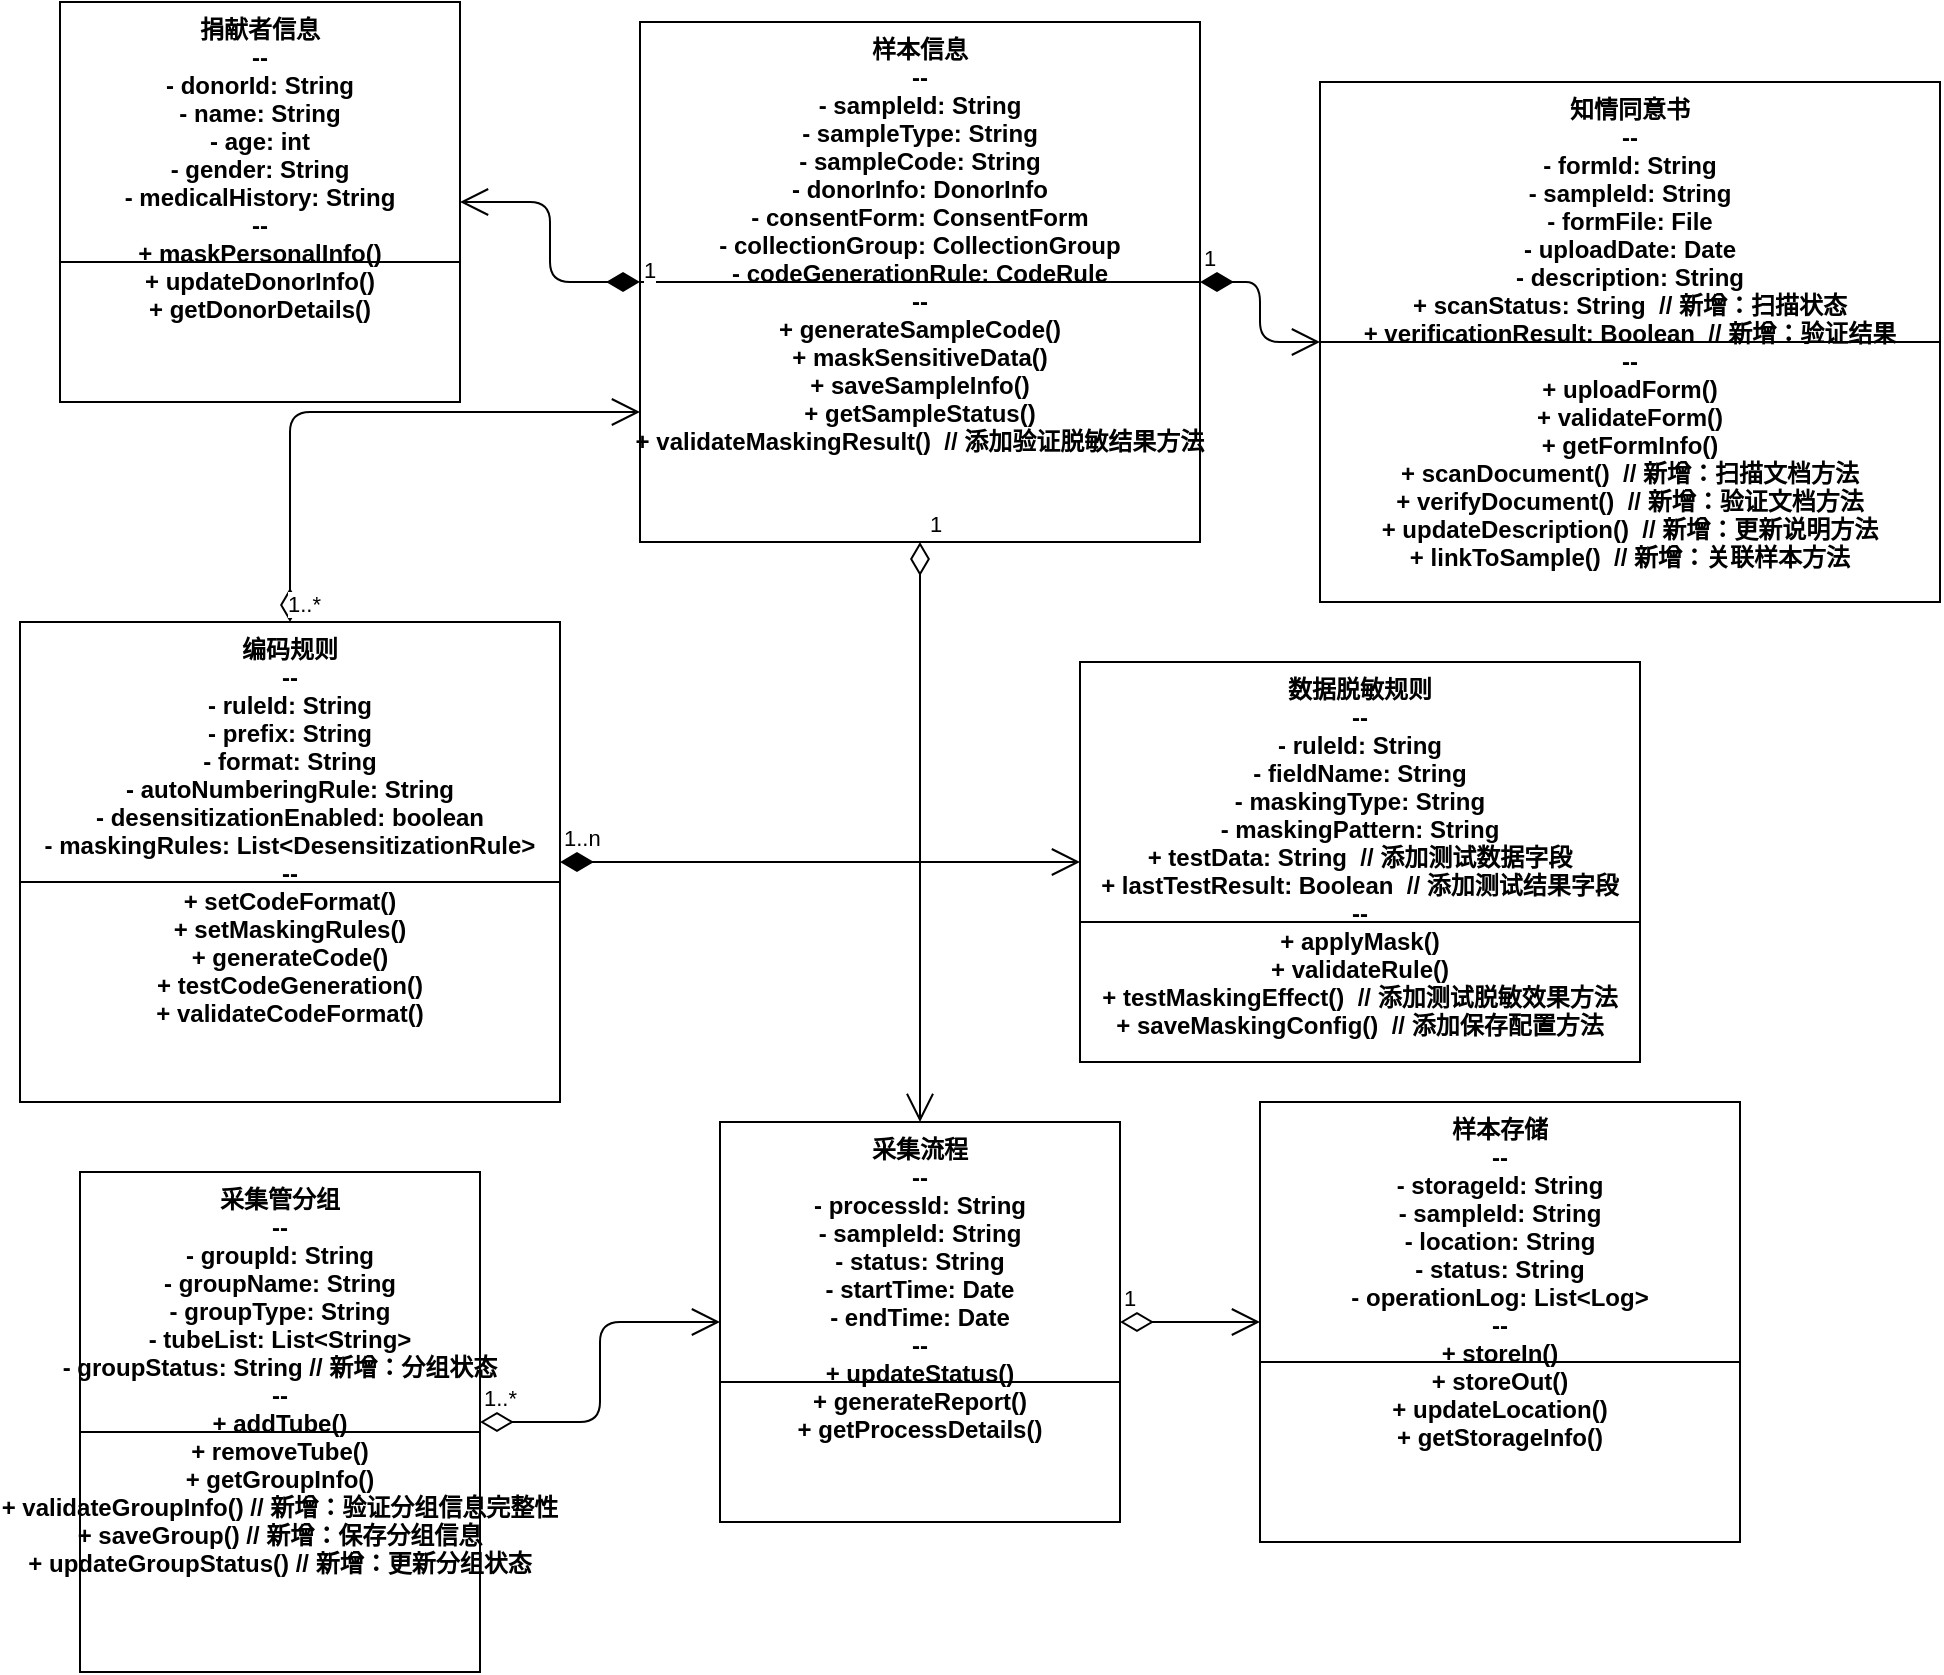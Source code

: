 <mxfile>
    <diagram id="sample-class-diagram" name="样本信息管理系统类图">
        <mxGraphModel dx="2445" dy="890" grid="1" gridSize="10" guides="1" tooltips="1" connect="1" arrows="1" fold="1" page="1" pageScale="1" pageWidth="827" pageHeight="1169" math="0" shadow="0">
            <root>
                <mxCell id="0"/>
                <mxCell id="1" parent="0"/>
                <mxCell id="SampleInfo" value="样本信息&#10;--&#10;- sampleId: String&#10;- sampleType: String&#10;- sampleCode: String&#10;- donorInfo: DonorInfo&#10;- consentForm: ConsentForm&#10;- collectionGroup: CollectionGroup&#10;- codeGenerationRule: CodeRule&#10;--&#10;+ generateSampleCode()&#10;+ maskSensitiveData()&#10;+ saveSampleInfo()&#10;+ getSampleStatus()&#10;+ validateMaskingResult()  // 添加验证脱敏结果方法" style="swimlane;fontStyle=1;align=center;verticalAlign=top;childLayout=stackLayout;horizontal=1;startSize=130;horizontalStack=0;resizeParent=1;resizeParentMax=0;resizeLast=0;collapsible=1;marginBottom=0;" parent="1" vertex="1">
                    <mxGeometry x="260" y="10" width="280" height="260" as="geometry"/>
                </mxCell>
                <mxCell id="DonorInfo" value="捐献者信息&#10;--&#10;- donorId: String&#10;- name: String&#10;- age: int&#10;- gender: String&#10;- medicalHistory: String&#10;--&#10;+ maskPersonalInfo()&#10;+ updateDonorInfo()&#10;+ getDonorDetails()" style="swimlane;fontStyle=1;align=center;verticalAlign=top;childLayout=stackLayout;horizontal=1;startSize=130;horizontalStack=0;resizeParent=1;resizeParentMax=0;resizeLast=0;collapsible=1;marginBottom=0;" parent="1" vertex="1">
                    <mxGeometry x="-30" width="200" height="200" as="geometry"/>
                </mxCell>
                <mxCell id="ConsentForm" value="知情同意书&#10;--&#10;- formId: String&#10;- sampleId: String&#10;- formFile: File&#10;- uploadDate: Date&#10;- description: String&#10;+ scanStatus: String  // 新增：扫描状态&#10;+ verificationResult: Boolean  // 新增：验证结果&#10;--&#10;+ uploadForm()&#10;+ validateForm()&#10;+ getFormInfo()&#10;+ scanDocument()  // 新增：扫描文档方法&#10;+ verifyDocument()  // 新增：验证文档方法&#10;+ updateDescription()  // 新增：更新说明方法&#10;+ linkToSample()  // 新增：关联样本方法" style="swimlane;fontStyle=1;align=center;verticalAlign=top;childLayout=stackLayout;horizontal=1;startSize=130;horizontalStack=0;resizeParent=1;resizeParentMax=0;resizeLast=0;collapsible=1;marginBottom=0;" parent="1" vertex="1">
                    <mxGeometry x="600" y="40" width="310" height="260" as="geometry"/>
                </mxCell>
                <mxCell id="CollectionProcess" value="采集流程&#10;--&#10;- processId: String&#10;- sampleId: String&#10;- status: String&#10;- startTime: Date&#10;- endTime: Date&#10;--&#10;+ updateStatus()&#10;+ generateReport()&#10;+ getProcessDetails()" style="swimlane;fontStyle=1;align=center;verticalAlign=top;childLayout=stackLayout;horizontal=1;startSize=130;horizontalStack=0;resizeParent=1;resizeParentMax=0;resizeLast=0;collapsible=1;marginBottom=0;" parent="1" vertex="1">
                    <mxGeometry x="300" y="560" width="200" height="200" as="geometry"/>
                </mxCell>
                <mxCell id="SampleStorage" value="样本存储&#10;--&#10;- storageId: String&#10;- sampleId: String&#10;- location: String&#10;- status: String&#10;- operationLog: List&lt;Log&gt;&#10;--&#10;+ storeIn()&#10;+ storeOut()&#10;+ updateLocation()&#10;+ getStorageInfo()" style="swimlane;fontStyle=1;align=center;verticalAlign=top;childLayout=stackLayout;horizontal=1;startSize=130;horizontalStack=0;resizeParent=1;resizeParentMax=0;resizeLast=0;collapsible=1;marginBottom=0;" parent="1" vertex="1">
                    <mxGeometry x="570" y="550" width="240" height="220" as="geometry"/>
                </mxCell>
                <mxCell id="CodeRule" value="编码规则&#10;--&#10;- ruleId: String&#10;- prefix: String&#10;- format: String&#10;- autoNumberingRule: String&#10;- desensitizationEnabled: boolean&#10;- maskingRules: List&lt;DesensitizationRule&gt;&#10;--&#10;+ setCodeFormat()&#10;+ setMaskingRules()&#10;+ generateCode()&#10;+ testCodeGeneration()&#10;+ validateCodeFormat()" style="swimlane;fontStyle=1;align=center;verticalAlign=top;childLayout=stackLayout;horizontal=1;startSize=130;horizontalStack=0;resizeParent=1;resizeParentMax=0;resizeLast=0;collapsible=1;marginBottom=0;" parent="1" vertex="1">
                    <mxGeometry x="-50" y="310" width="270" height="240" as="geometry"/>
                </mxCell>
                <mxCell id="DesensitizationRule" value="数据脱敏规则&#10;--&#10;- ruleId: String&#10;- fieldName: String&#10;- maskingType: String&#10;- maskingPattern: String&#10;+ testData: String  // 添加测试数据字段&#10;+ lastTestResult: Boolean  // 添加测试结果字段&#10;--&#10;+ applyMask()&#10;+ validateRule()&#10;+ testMaskingEffect()  // 添加测试脱敏效果方法&#10;+ saveMaskingConfig()  // 添加保存配置方法" style="swimlane;fontStyle=1;align=center;verticalAlign=top;childLayout=stackLayout;horizontal=1;startSize=130;horizontalStack=0;resizeParent=1;resizeParentMax=0;resizeLast=0;collapsible=1;marginBottom=0;" vertex="1" parent="1">
                    <mxGeometry x="480" y="330" width="280" height="200" as="geometry"/>
                </mxCell>
                <mxCell id="rel7" value="1..n" style="endArrow=open;html=1;endSize=12;startArrow=diamondThin;startSize=14;startFill=1;edgeStyle=orthogonalEdgeStyle;align=left;verticalAlign=bottom;exitX=1;exitY=0.5;exitDx=0;exitDy=0;entryX=0;entryY=0.5;entryDx=0;entryDy=0;" edge="1" parent="1" source="CodeRule" target="DesensitizationRule">
                    <mxGeometry x="-1" y="3" relative="1" as="geometry"/>
                </mxCell>
                <mxCell id="rel1" value="1" style="endArrow=open;html=1;endSize=12;startArrow=diamondThin;startSize=14;startFill=1;edgeStyle=orthogonalEdgeStyle;align=left;verticalAlign=bottom;exitX=0;exitY=0.5;exitDx=0;exitDy=0;entryX=1;entryY=0.5;entryDx=0;entryDy=0;" parent="1" source="SampleInfo" target="DonorInfo" edge="1">
                    <mxGeometry x="-1" y="3" relative="1" as="geometry"/>
                </mxCell>
                <mxCell id="rel2" value="1" style="endArrow=open;html=1;endSize=12;startArrow=diamondThin;startSize=14;startFill=1;edgeStyle=orthogonalEdgeStyle;align=left;verticalAlign=bottom;exitX=1;exitY=0.5;exitDx=0;exitDy=0;entryX=0;entryY=0.5;entryDx=0;entryDy=0;" parent="1" source="SampleInfo" target="ConsentForm" edge="1">
                    <mxGeometry x="-1" y="3" relative="1" as="geometry"/>
                </mxCell>
                <mxCell id="rel3" value="1" style="endArrow=open;html=1;endSize=12;startArrow=diamondThin;startSize=14;startFill=0;edgeStyle=orthogonalEdgeStyle;align=left;verticalAlign=bottom;exitX=0.5;exitY=1;exitDx=0;exitDy=0;entryX=0.5;entryY=0;entryDx=0;entryDy=0;" parent="1" source="SampleInfo" target="CollectionProcess" edge="1">
                    <mxGeometry x="-1" y="3" relative="1" as="geometry"/>
                </mxCell>
                <mxCell id="rel4" value="1..*" style="endArrow=open;html=1;endSize=12;startArrow=diamondThin;startSize=14;startFill=0;edgeStyle=orthogonalEdgeStyle;align=left;verticalAlign=bottom;exitX=1;exitY=0.5;exitDx=0;exitDy=0;entryX=0;entryY=0.5;entryDx=0;entryDy=0;" parent="1" source="CollectionGroup" target="CollectionProcess" edge="1">
                    <mxGeometry x="-1" y="3" relative="1" as="geometry"/>
                </mxCell>
                <mxCell id="rel5" value="1" style="endArrow=open;html=1;endSize=12;startArrow=diamondThin;startSize=14;startFill=0;edgeStyle=orthogonalEdgeStyle;align=left;verticalAlign=bottom;exitX=1;exitY=0.5;exitDx=0;exitDy=0;entryX=0;entryY=0.5;entryDx=0;entryDy=0;" parent="1" source="CollectionProcess" target="SampleStorage" edge="1">
                    <mxGeometry x="-1" y="3" relative="1" as="geometry"/>
                </mxCell>
                <mxCell id="rel6" value="1..*" style="endArrow=open;html=1;endSize=12;startArrow=diamondThin;startSize=14;startFill=0;edgeStyle=orthogonalEdgeStyle;align=left;verticalAlign=bottom;exitX=0.5;exitY=0;exitDx=0;exitDy=0;entryX=0;entryY=0.75;entryDx=0;entryDy=0;" parent="1" source="CodeRule" target="SampleInfo" edge="1">
                    <mxGeometry x="-1" y="3" relative="1" as="geometry"/>
                </mxCell>
                <mxCell id="CollectionGroup" value="采集管分组&#10;--&#10;- groupId: String&#10;- groupName: String&#10;- groupType: String&#10;- tubeList: List&lt;String&gt;&#10;- groupStatus: String  // 新增：分组状态&#10;--&#10;+ addTube()&#10;+ removeTube()&#10;+ getGroupInfo()&#10;+ validateGroupInfo()  // 新增：验证分组信息完整性&#10;+ saveGroup()  // 新增：保存分组信息&#10;+ updateGroupStatus()  // 新增：更新分组状态" style="swimlane;fontStyle=1;align=center;verticalAlign=top;childLayout=stackLayout;horizontal=1;startSize=130;horizontalStack=0;resizeParent=1;resizeParentMax=0;resizeLast=0;collapsible=1;marginBottom=0;" parent="1" vertex="1">
                    <mxGeometry x="-20" y="585" width="200" height="250" as="geometry"/>
                </mxCell>
            </root>
        </mxGraphModel>
    </diagram>
</mxfile>